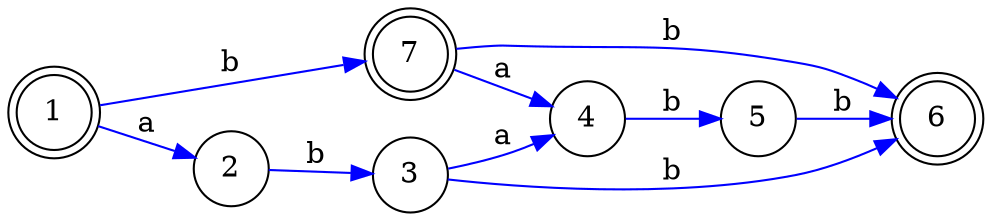 digraph finite_state_machine {
    rankdir=LR;
    size="8,5"

    node [shape = doublecircle]; 1 6 7;

    node [shape = circle];
    1 -> 2 [ label = "a", color="blue" ];
    1 -> 7 [ label = "b", color="blue" ];

    2 -> 3 [ label = "b", color="blue" ];

    3 -> 4 [ label = "a", color="blue" ];
    3 -> 6 [ label = "b", color="blue" ];

    4 -> 5 [ label = "b", color="blue" ];

    5 -> 6 [ label = "b", color="blue" ];


    7 -> 4 [ label = "a", color="blue" ];
    7 -> 6 [ label = "b", color="blue" ];

}
